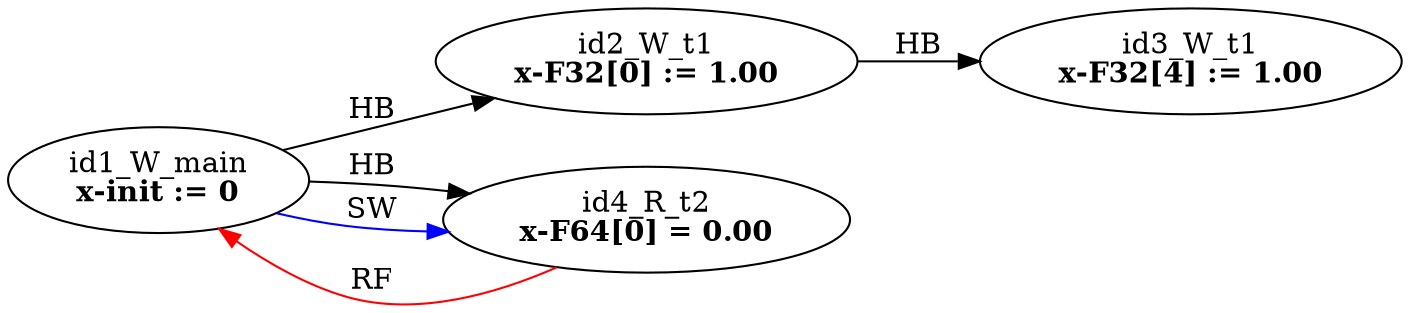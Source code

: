 digraph memory_model {
rankdir=LR;
splines=true; esep=0.5;
id2_W_t1 -> id3_W_t1 [label = "HB", color="black"];
id1_W_main -> id2_W_t1 [label = "HB", color="black"];
id1_W_main -> id4_R_t2 [label = "HB", color="black"];
id4_R_t2 -> id1_W_main [label = "RF", color="red"];
id1_W_main -> id4_R_t2 [label = "SW", color="blue"];
id1_W_main [label=<id1_W_main<br/><B>x-init := 0</B>>, pos="2.5,4!"]
id2_W_t1 [label=<id2_W_t1<br/><B>x-F32[0] := 1.00</B>>, pos="0,2!"]
id3_W_t1 [label=<id3_W_t1<br/><B>x-F32[4] := 1.00</B>>, pos="0,0!"]
id4_R_t2 [label=<id4_R_t2<br/><B>x-F64[0] = 0.00</B>>, pos="5,2!"]
}